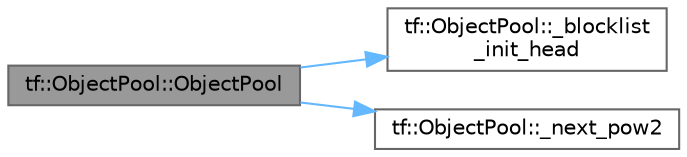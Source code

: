 digraph "tf::ObjectPool::ObjectPool"
{
 // LATEX_PDF_SIZE
  bgcolor="transparent";
  edge [fontname=Helvetica,fontsize=10,labelfontname=Helvetica,labelfontsize=10];
  node [fontname=Helvetica,fontsize=10,shape=box,height=0.2,width=0.4];
  rankdir="LR";
  Node1 [id="Node000001",label="tf::ObjectPool::ObjectPool",height=0.2,width=0.4,color="gray40", fillcolor="grey60", style="filled", fontcolor="black",tooltip="constructs an object pool from a number of anticipated threads"];
  Node1 -> Node2 [id="edge1_Node000001_Node000002",color="steelblue1",style="solid",tooltip=" "];
  Node2 [id="Node000002",label="tf::ObjectPool::_blocklist\l_init_head",height=0.2,width=0.4,color="grey40", fillcolor="white", style="filled",URL="$classtf_1_1_object_pool.html#a169746c7f6979abba4693867b88f3a0f",tooltip=" "];
  Node1 -> Node3 [id="edge2_Node000001_Node000003",color="steelblue1",style="solid",tooltip=" "];
  Node3 [id="Node000003",label="tf::ObjectPool::_next_pow2",height=0.2,width=0.4,color="grey40", fillcolor="white", style="filled",URL="$classtf_1_1_object_pool.html#acca5376349e6a4646d32290b0aa11941",tooltip=" "];
}
